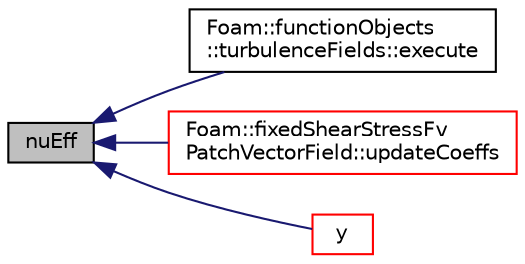 digraph "nuEff"
{
  bgcolor="transparent";
  edge [fontname="Helvetica",fontsize="10",labelfontname="Helvetica",labelfontsize="10"];
  node [fontname="Helvetica",fontsize="10",shape=record];
  rankdir="LR";
  Node354 [label="nuEff",height=0.2,width=0.4,color="black", fillcolor="grey75", style="filled", fontcolor="black"];
  Node354 -> Node355 [dir="back",color="midnightblue",fontsize="10",style="solid",fontname="Helvetica"];
  Node355 [label="Foam::functionObjects\l::turbulenceFields::execute",height=0.2,width=0.4,color="black",URL="$a24297.html#ae006844a02161d12182ab372ca5c257b",tooltip="Calculate turbulence fields. "];
  Node354 -> Node356 [dir="back",color="midnightblue",fontsize="10",style="solid",fontname="Helvetica"];
  Node356 [label="Foam::fixedShearStressFv\lPatchVectorField::updateCoeffs",height=0.2,width=0.4,color="red",URL="$a32121.html#a7e24eafac629d3733181cd942d4c902f",tooltip="Update the coefficients associated with the patch field. "];
  Node354 -> Node358 [dir="back",color="midnightblue",fontsize="10",style="solid",fontname="Helvetica"];
  Node358 [label="y",height=0.2,width=0.4,color="red",URL="$a32397.html#a152c527a6b3137685b03893a7a3a73eb",tooltip="Return the near wall distances. "];
}
